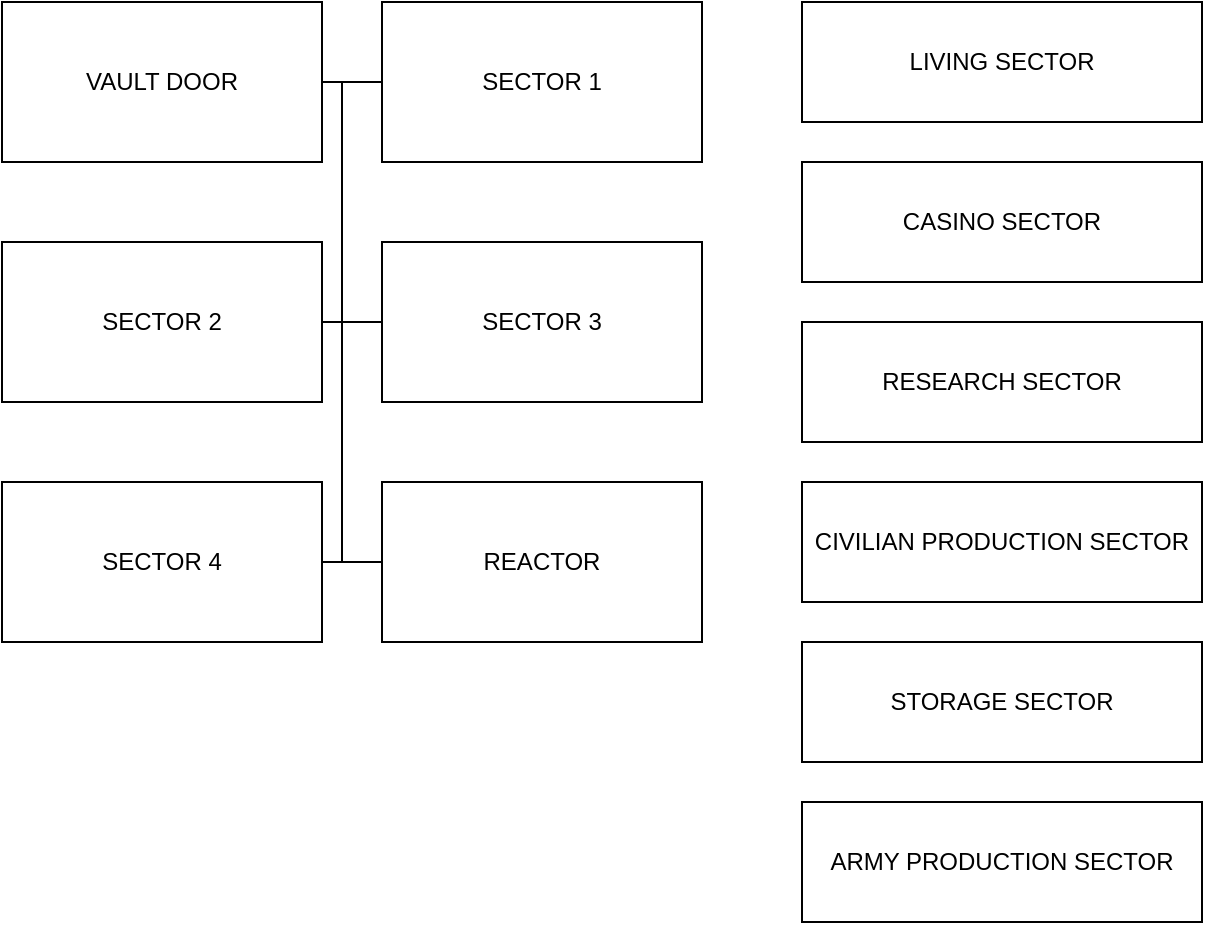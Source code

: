 <mxfile version="19.0.3" type="device"><diagram id="E05tHaVbSKqhbPyPXKcd" name="Страница 1"><mxGraphModel dx="1422" dy="905" grid="1" gridSize="10" guides="1" tooltips="1" connect="1" arrows="1" fold="1" page="1" pageScale="1" pageWidth="827" pageHeight="1169" math="0" shadow="0"><root><mxCell id="0"/><mxCell id="1" parent="0"/><mxCell id="SvDScoQJbQDbRZWXuvut-9" style="edgeStyle=orthogonalEdgeStyle;rounded=0;orthogonalLoop=1;jettySize=auto;html=1;endArrow=none;endFill=0;" parent="1" source="SvDScoQJbQDbRZWXuvut-1" target="SvDScoQJbQDbRZWXuvut-4" edge="1"><mxGeometry relative="1" as="geometry"><Array as="points"><mxPoint x="210" y="80"/><mxPoint x="210" y="200"/></Array></mxGeometry></mxCell><mxCell id="SvDScoQJbQDbRZWXuvut-10" style="edgeStyle=orthogonalEdgeStyle;rounded=0;orthogonalLoop=1;jettySize=auto;html=1;endArrow=none;endFill=0;" parent="1" source="SvDScoQJbQDbRZWXuvut-1" target="SvDScoQJbQDbRZWXuvut-5" edge="1"><mxGeometry relative="1" as="geometry"><Array as="points"><mxPoint x="210" y="80"/><mxPoint x="210" y="200"/></Array></mxGeometry></mxCell><mxCell id="SvDScoQJbQDbRZWXuvut-11" style="edgeStyle=orthogonalEdgeStyle;rounded=0;orthogonalLoop=1;jettySize=auto;html=1;endArrow=none;endFill=0;" parent="1" source="SvDScoQJbQDbRZWXuvut-1" target="SvDScoQJbQDbRZWXuvut-6" edge="1"><mxGeometry relative="1" as="geometry"><Array as="points"><mxPoint x="210" y="80"/><mxPoint x="210" y="320"/></Array></mxGeometry></mxCell><mxCell id="SvDScoQJbQDbRZWXuvut-13" style="edgeStyle=orthogonalEdgeStyle;rounded=0;orthogonalLoop=1;jettySize=auto;html=1;endArrow=none;endFill=0;" parent="1" source="SvDScoQJbQDbRZWXuvut-1" target="SvDScoQJbQDbRZWXuvut-7" edge="1"><mxGeometry relative="1" as="geometry"><Array as="points"><mxPoint x="210" y="80"/><mxPoint x="210" y="320"/></Array></mxGeometry></mxCell><mxCell id="SvDScoQJbQDbRZWXuvut-1" value="VAULT DOOR" style="rounded=0;whiteSpace=wrap;html=1;" parent="1" vertex="1"><mxGeometry x="40" y="40" width="160" height="80" as="geometry"/></mxCell><mxCell id="SvDScoQJbQDbRZWXuvut-3" value="SECTOR 1" style="rounded=0;whiteSpace=wrap;html=1;" parent="1" vertex="1"><mxGeometry x="230" y="40" width="160" height="80" as="geometry"/></mxCell><mxCell id="SvDScoQJbQDbRZWXuvut-4" value="SECTOR 2" style="rounded=0;whiteSpace=wrap;html=1;" parent="1" vertex="1"><mxGeometry x="40" y="160" width="160" height="80" as="geometry"/></mxCell><mxCell id="SvDScoQJbQDbRZWXuvut-5" value="SECTOR 3" style="rounded=0;whiteSpace=wrap;html=1;" parent="1" vertex="1"><mxGeometry x="230" y="160" width="160" height="80" as="geometry"/></mxCell><mxCell id="SvDScoQJbQDbRZWXuvut-6" value="SECTOR 4" style="rounded=0;whiteSpace=wrap;html=1;" parent="1" vertex="1"><mxGeometry x="40" y="280" width="160" height="80" as="geometry"/></mxCell><mxCell id="SvDScoQJbQDbRZWXuvut-7" value="REACTOR" style="rounded=0;whiteSpace=wrap;html=1;" parent="1" vertex="1"><mxGeometry x="230" y="280" width="160" height="80" as="geometry"/></mxCell><mxCell id="SvDScoQJbQDbRZWXuvut-8" value="" style="endArrow=none;html=1;rounded=0;" parent="1" source="SvDScoQJbQDbRZWXuvut-3" target="SvDScoQJbQDbRZWXuvut-1" edge="1"><mxGeometry width="50" height="50" relative="1" as="geometry"><mxPoint x="220" y="200" as="sourcePoint"/><mxPoint x="240" y="300" as="targetPoint"/><Array as="points"/></mxGeometry></mxCell><mxCell id="SvDScoQJbQDbRZWXuvut-17" value="LIVING SECTOR" style="rounded=0;whiteSpace=wrap;html=1;" parent="1" vertex="1"><mxGeometry x="440" y="40" width="200" height="60" as="geometry"/></mxCell><mxCell id="SvDScoQJbQDbRZWXuvut-18" value="STORAGE SECTOR" style="rounded=0;whiteSpace=wrap;html=1;" parent="1" vertex="1"><mxGeometry x="440" y="360" width="200" height="60" as="geometry"/></mxCell><mxCell id="SvDScoQJbQDbRZWXuvut-19" value="CIVILIAN PRODUCTION SECTOR" style="rounded=0;whiteSpace=wrap;html=1;" parent="1" vertex="1"><mxGeometry x="440" y="280" width="200" height="60" as="geometry"/></mxCell><mxCell id="SvDScoQJbQDbRZWXuvut-20" value="ARMY PRODUCTION SECTOR" style="rounded=0;whiteSpace=wrap;html=1;" parent="1" vertex="1"><mxGeometry x="440" y="440" width="200" height="60" as="geometry"/></mxCell><mxCell id="SvDScoQJbQDbRZWXuvut-21" value="CASINO SECTOR" style="rounded=0;whiteSpace=wrap;html=1;" parent="1" vertex="1"><mxGeometry x="440" y="120" width="200" height="60" as="geometry"/></mxCell><mxCell id="SvDScoQJbQDbRZWXuvut-23" value="RESEARCH SECTOR" style="rounded=0;whiteSpace=wrap;html=1;" parent="1" vertex="1"><mxGeometry x="440" y="200" width="200" height="60" as="geometry"/></mxCell></root></mxGraphModel></diagram></mxfile>